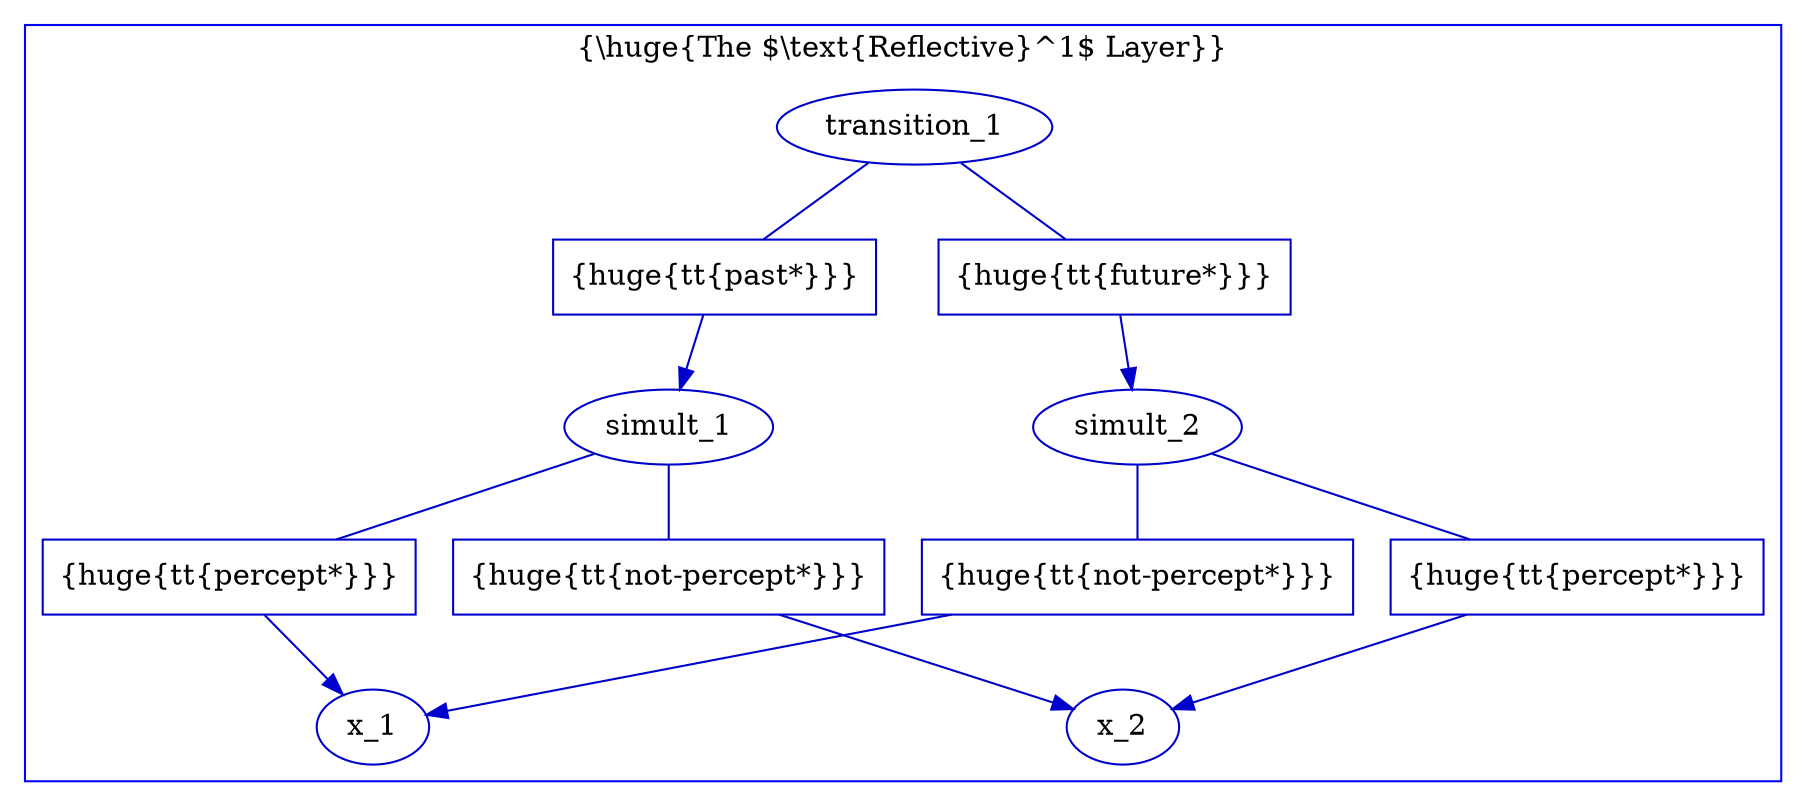 digraph G {
  
  subgraph cluster_1 {
    label = "{\\huge{The $\\text{Reflective}^1$ Layer}}";
    color=blue
    
    // reflective
    node [fillcolor = white, color = "#0000CC", style = filled];
    edge [color = "#0000CC"];
        
    // x_1^*
    
    x_1 [texlbl = "{\huge{\tt{x-1*}}}"];
    
    // x_2^*
    
    x_2 [texlbl = "{\huge{\tt{x-2*}}}"];
    
    // simult_1^*
    
    simult_1 [texlbl = "{\huge{\tt{simult-1*}}}"];
    
    simult_1_percept_x_1 [shape=box,style=filled,label="{\huge{\tt{percept*}}}"];
    simult_1 -> simult_1_percept_x_1 [arrowhead=none];
    simult_1_percept_x_1 -> x_1 [style="-triangle 45"];
    
    simult_1_not_percept_x_2 [shape=box,style=filled,label="{\huge{\tt{not-percept*}}}"];
    simult_1 -> simult_1_not_percept_x_2 [arrowhead=none];
    simult_1_not_percept_x_2 -> x_2 [style="-triangle 45"];
    
    // simult_2^*
    
    simult_2 [texlbl = "{\huge{\tt{simult-2*}}}"];
    
    simult_2_not_percept_x_1 [shape=box,style=filled,label="{\huge{\tt{not-percept*}}}"];
    simult_2 -> simult_2_not_percept_x_1 [arrowhead=none];
    simult_2_not_percept_x_1 -> x_1 [style="-triangle 45"];
    
    simult_2_percept_x_2 [shape=box,style=filled,label="{\huge{\tt{percept*}}}"];
    simult_2 -> simult_2_percept_x_2 [arrowhead=none];
    simult_2_percept_x_2 -> x_2 [style="-triangle 45"];
    
    
    // transition_1
    
    transition_1 [texlbl = "{\huge{\tt{transition-1*}}}"];
    
    transition_1_past_simult_1 [shape=box,style=filled,label="{\huge{\tt{past*}}}"];
    transition_1 -> transition_1_past_simult_1 [arrowhead=none];
    transition_1_past_simult_1 -> simult_1 [style="-triangle 45"];
    
    transition_1_future_simult_2 [shape=box,style=filled,label="{\huge{\tt{future*}}}"];
    transition_1 -> transition_1_future_simult_2 [arrowhead=none];
    transition_1_future_simult_2 -> simult_2 [style="-triangle 45"];

  }
}
